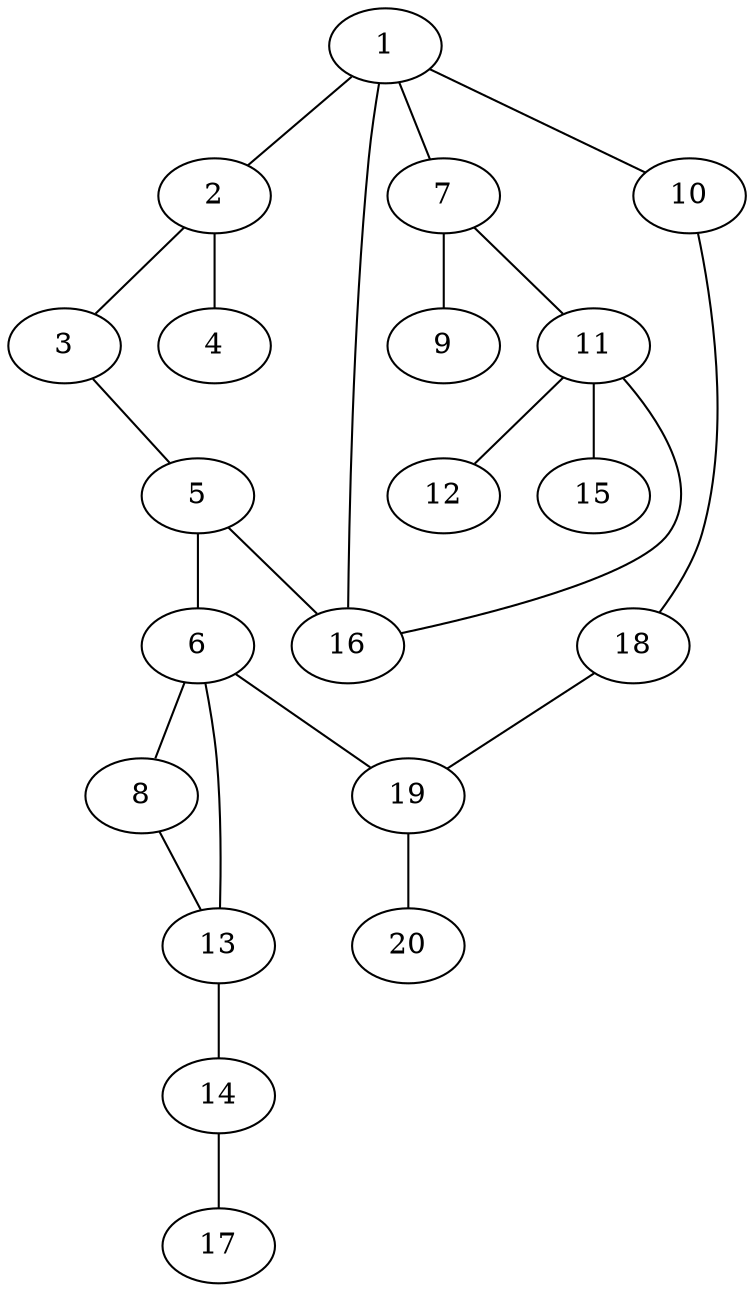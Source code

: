 graph graphname {1--2
1--7
1--10
1--16
2--3
2--4
3--5
5--6
5--16
6--8
6--13
6--19
7--9
7--11
8--13
10--18
11--12
11--15
11--16
13--14
14--17
18--19
19--20
}